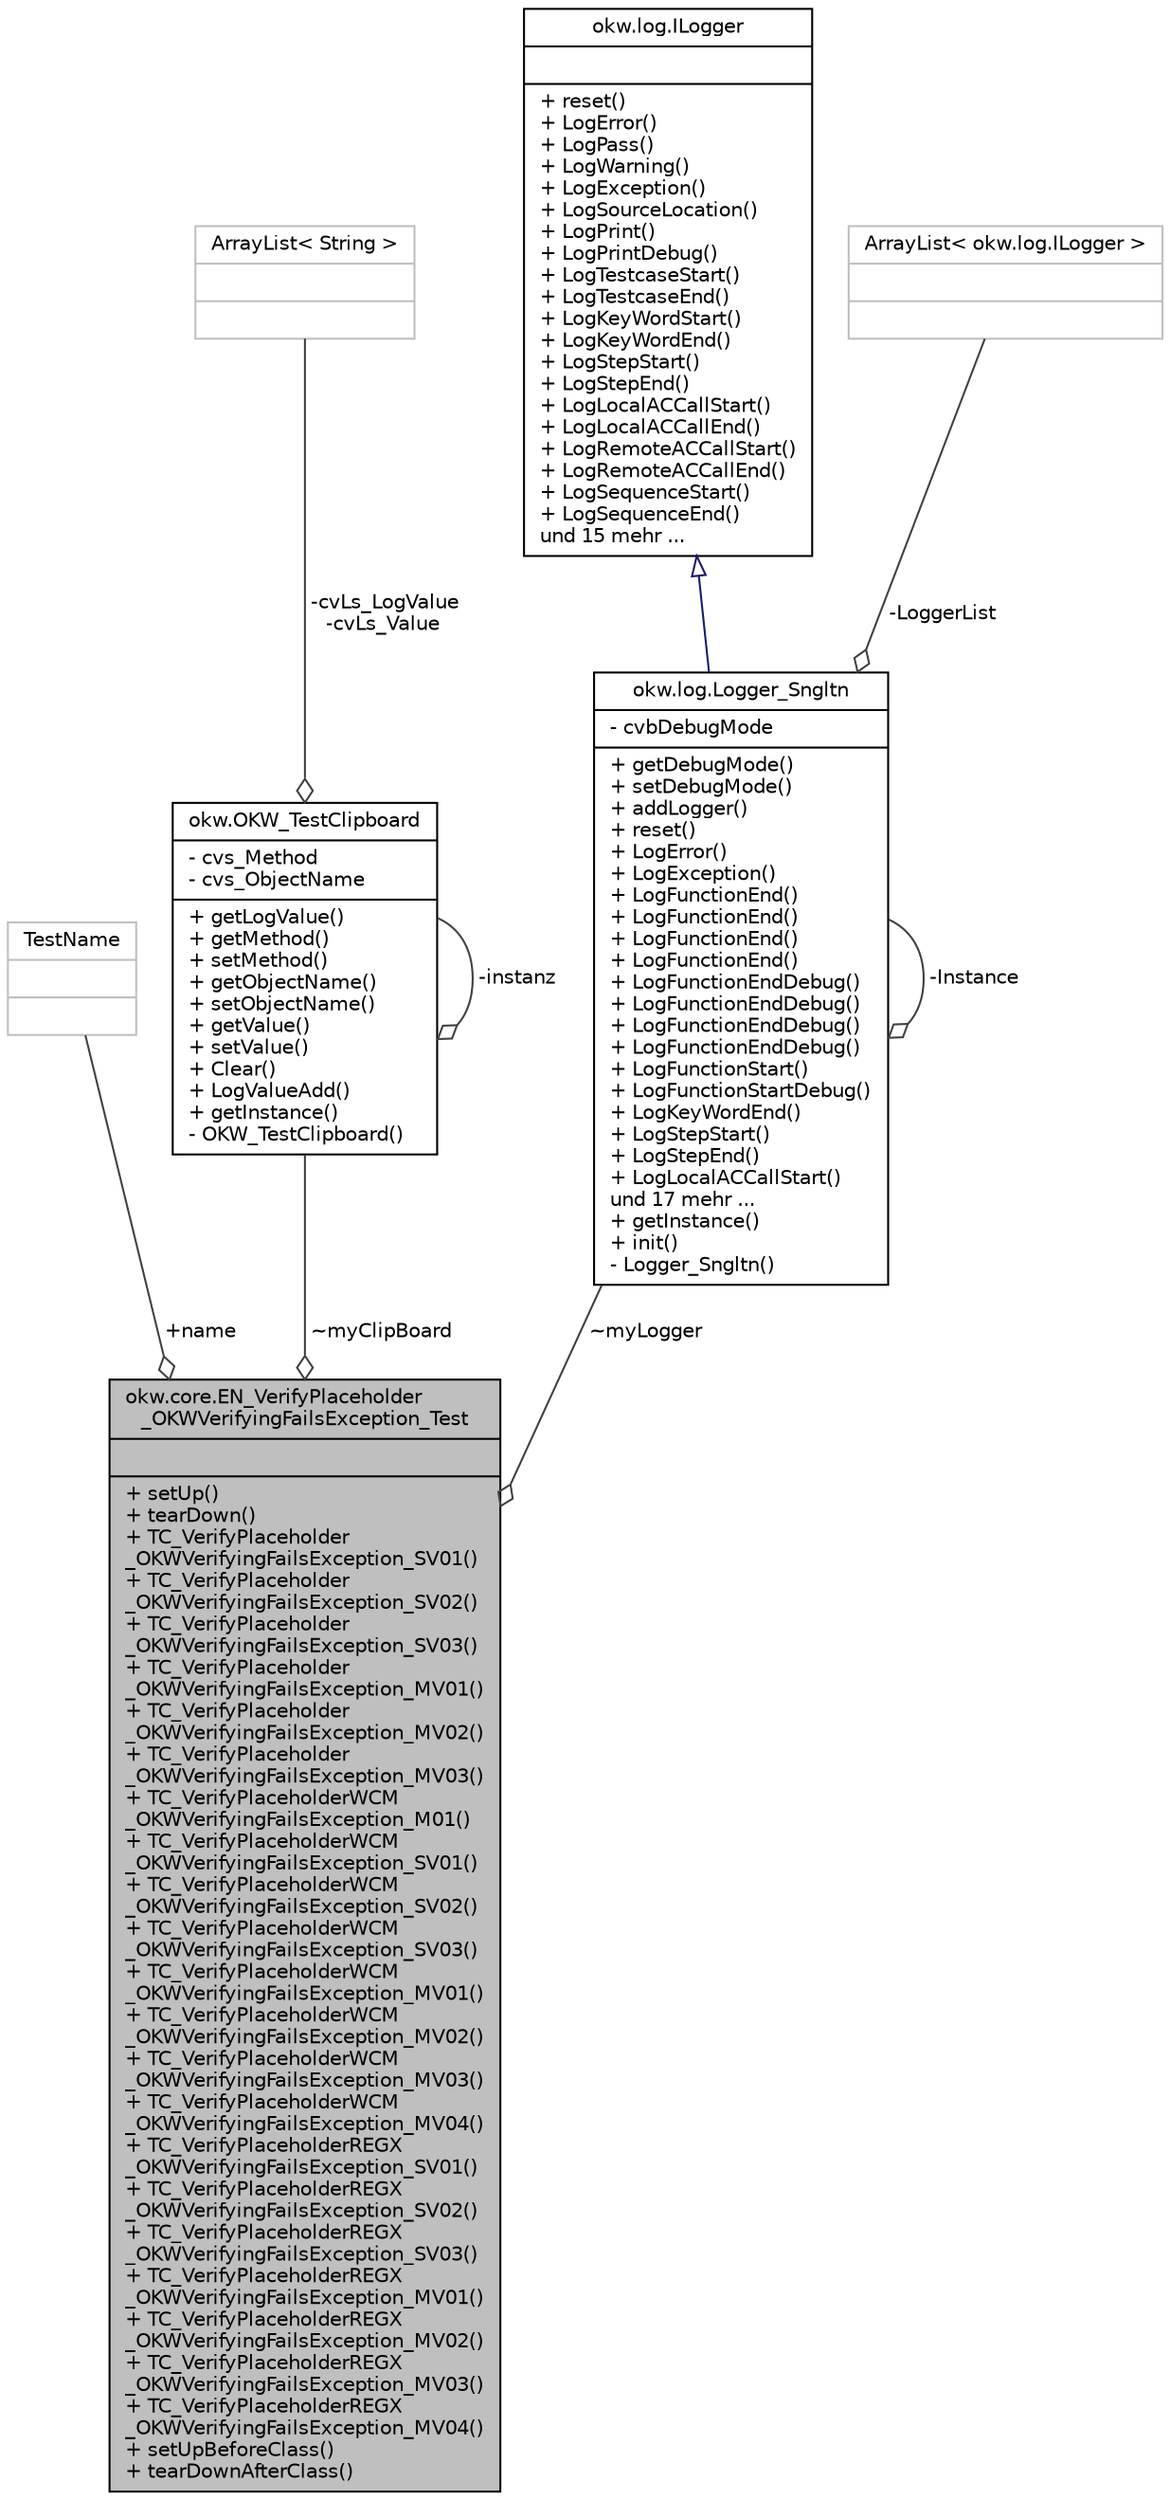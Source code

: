 digraph "okw.core.EN_VerifyPlaceholder_OKWVerifyingFailsException_Test"
{
 // INTERACTIVE_SVG=YES
 // LATEX_PDF_SIZE
  edge [fontname="Helvetica",fontsize="10",labelfontname="Helvetica",labelfontsize="10"];
  node [fontname="Helvetica",fontsize="10",shape=record];
  Node1 [label="{okw.core.EN_VerifyPlaceholder\l_OKWVerifyingFailsException_Test\n||+ setUp()\l+ tearDown()\l+ TC_VerifyPlaceholder\l_OKWVerifyingFailsException_SV01()\l+ TC_VerifyPlaceholder\l_OKWVerifyingFailsException_SV02()\l+ TC_VerifyPlaceholder\l_OKWVerifyingFailsException_SV03()\l+ TC_VerifyPlaceholder\l_OKWVerifyingFailsException_MV01()\l+ TC_VerifyPlaceholder\l_OKWVerifyingFailsException_MV02()\l+ TC_VerifyPlaceholder\l_OKWVerifyingFailsException_MV03()\l+ TC_VerifyPlaceholderWCM\l_OKWVerifyingFailsException_M01()\l+ TC_VerifyPlaceholderWCM\l_OKWVerifyingFailsException_SV01()\l+ TC_VerifyPlaceholderWCM\l_OKWVerifyingFailsException_SV02()\l+ TC_VerifyPlaceholderWCM\l_OKWVerifyingFailsException_SV03()\l+ TC_VerifyPlaceholderWCM\l_OKWVerifyingFailsException_MV01()\l+ TC_VerifyPlaceholderWCM\l_OKWVerifyingFailsException_MV02()\l+ TC_VerifyPlaceholderWCM\l_OKWVerifyingFailsException_MV03()\l+ TC_VerifyPlaceholderWCM\l_OKWVerifyingFailsException_MV04()\l+ TC_VerifyPlaceholderREGX\l_OKWVerifyingFailsException_SV01()\l+ TC_VerifyPlaceholderREGX\l_OKWVerifyingFailsException_SV02()\l+ TC_VerifyPlaceholderREGX\l_OKWVerifyingFailsException_SV03()\l+ TC_VerifyPlaceholderREGX\l_OKWVerifyingFailsException_MV01()\l+ TC_VerifyPlaceholderREGX\l_OKWVerifyingFailsException_MV02()\l+ TC_VerifyPlaceholderREGX\l_OKWVerifyingFailsException_MV03()\l+ TC_VerifyPlaceholderREGX\l_OKWVerifyingFailsException_MV04()\l+ setUpBeforeClass()\l+ tearDownAfterClass()\l}",height=0.2,width=0.4,color="black", fillcolor="grey75", style="filled", fontcolor="black",tooltip=" "];
  Node2 -> Node1 [color="grey25",fontsize="10",style="solid",label=" +name" ,arrowhead="odiamond",fontname="Helvetica"];
  Node2 [label="{TestName\n||}",height=0.2,width=0.4,color="grey75", fillcolor="white", style="filled",tooltip=" "];
  Node3 -> Node1 [color="grey25",fontsize="10",style="solid",label=" ~myClipBoard" ,arrowhead="odiamond",fontname="Helvetica"];
  Node3 [label="{okw.OKW_TestClipboard\n|- cvs_Method\l- cvs_ObjectName\l|+ getLogValue()\l+ getMethod()\l+ setMethod()\l+ getObjectName()\l+ setObjectName()\l+ getValue()\l+ setValue()\l+ Clear()\l+ LogValueAdd()\l+ getInstance()\l- OKW_TestClipboard()\l}",height=0.2,width=0.4,color="black", fillcolor="white", style="filled",URL="$classokw_1_1_o_k_w___test_clipboard.html",tooltip=" "];
  Node4 -> Node3 [color="grey25",fontsize="10",style="solid",label=" -cvLs_LogValue\n-cvLs_Value" ,arrowhead="odiamond",fontname="Helvetica"];
  Node4 [label="{ArrayList\< String \>\n||}",height=0.2,width=0.4,color="grey75", fillcolor="white", style="filled",tooltip=" "];
  Node3 -> Node3 [color="grey25",fontsize="10",style="solid",label=" -instanz" ,arrowhead="odiamond",fontname="Helvetica"];
  Node5 -> Node1 [color="grey25",fontsize="10",style="solid",label=" ~myLogger" ,arrowhead="odiamond",fontname="Helvetica"];
  Node5 [label="{okw.log.Logger_Sngltn\n|- cvbDebugMode\l|+ getDebugMode()\l+ setDebugMode()\l+ addLogger()\l+ reset()\l+ LogError()\l+ LogException()\l+ LogFunctionEnd()\l+ LogFunctionEnd()\l+ LogFunctionEnd()\l+ LogFunctionEnd()\l+ LogFunctionEndDebug()\l+ LogFunctionEndDebug()\l+ LogFunctionEndDebug()\l+ LogFunctionEndDebug()\l+ LogFunctionStart()\l+ LogFunctionStartDebug()\l+ LogKeyWordEnd()\l+ LogStepStart()\l+ LogStepEnd()\l+ LogLocalACCallStart()\lund 17 mehr ...\l+ getInstance()\l+ init()\l- Logger_Sngltn()\l}",height=0.2,width=0.4,color="black", fillcolor="white", style="filled",URL="$classokw_1_1log_1_1_logger___sngltn.html",tooltip=" "];
  Node6 -> Node5 [dir="back",color="midnightblue",fontsize="10",style="solid",arrowtail="onormal",fontname="Helvetica"];
  Node6 [label="{okw.log.ILogger\n||+ reset()\l+ LogError()\l+ LogPass()\l+ LogWarning()\l+ LogException()\l+ LogSourceLocation()\l+ LogPrint()\l+ LogPrintDebug()\l+ LogTestcaseStart()\l+ LogTestcaseEnd()\l+ LogKeyWordStart()\l+ LogKeyWordEnd()\l+ LogStepStart()\l+ LogStepEnd()\l+ LogLocalACCallStart()\l+ LogLocalACCallEnd()\l+ LogRemoteACCallStart()\l+ LogRemoteACCallEnd()\l+ LogSequenceStart()\l+ LogSequenceEnd()\lund 15 mehr ...\l}",height=0.2,width=0.4,color="black", fillcolor="white", style="filled",URL="$interfaceokw_1_1log_1_1_i_logger.html",tooltip="Debug Logs are not a part of Interface."];
  Node7 -> Node5 [color="grey25",fontsize="10",style="solid",label=" -LoggerList" ,arrowhead="odiamond",fontname="Helvetica"];
  Node7 [label="{ArrayList\< okw.log.ILogger \>\n||}",height=0.2,width=0.4,color="grey75", fillcolor="white", style="filled",tooltip=" "];
  Node5 -> Node5 [color="grey25",fontsize="10",style="solid",label=" -Instance" ,arrowhead="odiamond",fontname="Helvetica"];
}
